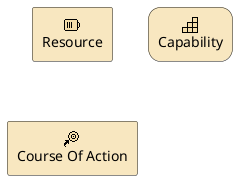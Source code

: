 {
  "sha1": "4cp71dsr4kr3y0k0l70adsnokp4ivvs",
  "insertion": {
    "when": "2024-05-30T20:48:20.474Z",
    "url": "http://forum.plantuml.net/9509/how-style-archimate-elements-individually-using-skinparams",
    "user": "plantuml@gmail.com"
  }
}
@startuml
skinparam archimate {
    shadowing false
}
skinparam archimate<<strategy-capability>> {
    roundcorner 25
}


archimate #STRATEGY "Resource" as SResource <<strategy-resource>>
archimate #STRATEGY "Capability" as SCapability <<strategy-capability>>
archimate #STRATEGY "Course Of Action" as SCourseAction <<strategy-course-of-action>>
@enduml
